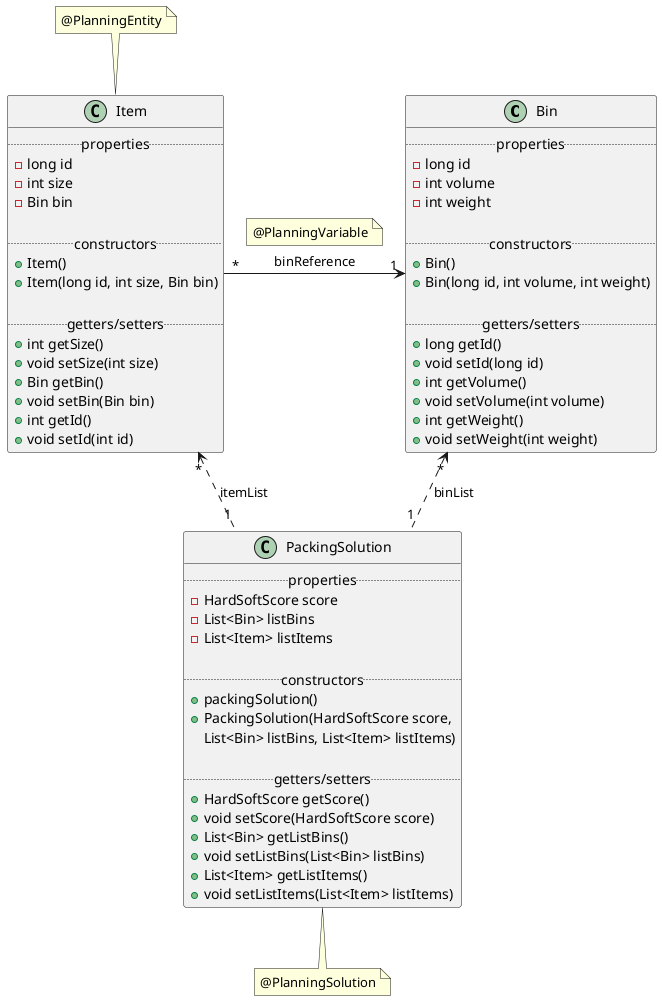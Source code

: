 @startuml

class Bin {
    .. properties ..
    - long id
    - int volume
    - int weight

    .. constructors ..
    + Bin()
    + Bin(long id, int volume, int weight)

    .. getters/setters ..
    + long getId()
    + void setId(long id)
    + int getVolume()
    + void setVolume(int volume)
    + int getWeight()
    + void setWeight(int weight)
}

class Item {
    .. properties ..
    - long id
    - int size
    - Bin bin

    .. constructors ..
    + Item()
    + Item(long id, int size, Bin bin)

    .. getters/setters ..
    + int getSize()
    + void setSize(int size)
    + Bin getBin()
    + void setBin(Bin bin)
    + int getId()
    + void setId(int id)
}

class PackingSolution {
    .. properties ..
    - HardSoftScore score
    - List<Bin> listBins
    - List<Item> listItems

    .. constructors ..
    + packingSolution()
    + PackingSolution(HardSoftScore score,
      List<Bin> listBins, List<Item> listItems)

    .. getters/setters ..
   + HardSoftScore getScore()
   + void setScore(HardSoftScore score)
   + List<Bin> getListBins()
   + void setListBins(List<Bin> listBins)
   + List<Item> getListItems()
   + void setListItems(List<Item> listItems)
}

note top of Item
    @PlanningEntity
end note

note bottom of PackingSolution
    @PlanningSolution
end note

Bin "1" <--left-- "*" Item: binReference
note top on link
    @PlanningVariable
end note

Bin "*" <.. "1" PackingSolution: binList
Item "*" <.. "1" PackingSolution: itemList

@enduml
